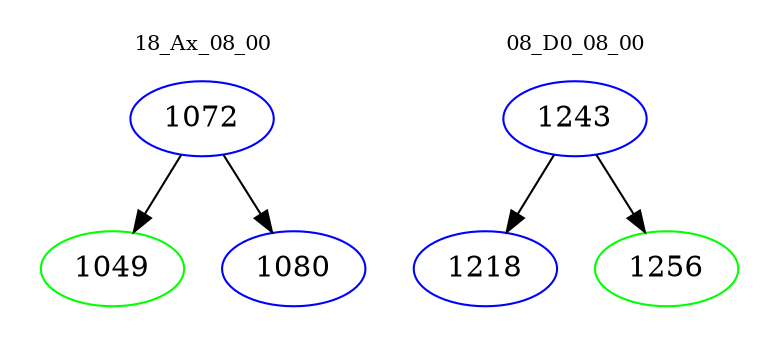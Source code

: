 digraph{
subgraph cluster_0 {
color = white
label = "18_Ax_08_00";
fontsize=10;
T0_1072 [label="1072", color="blue"]
T0_1072 -> T0_1049 [color="black"]
T0_1049 [label="1049", color="green"]
T0_1072 -> T0_1080 [color="black"]
T0_1080 [label="1080", color="blue"]
}
subgraph cluster_1 {
color = white
label = "08_D0_08_00";
fontsize=10;
T1_1243 [label="1243", color="blue"]
T1_1243 -> T1_1218 [color="black"]
T1_1218 [label="1218", color="blue"]
T1_1243 -> T1_1256 [color="black"]
T1_1256 [label="1256", color="green"]
}
}

